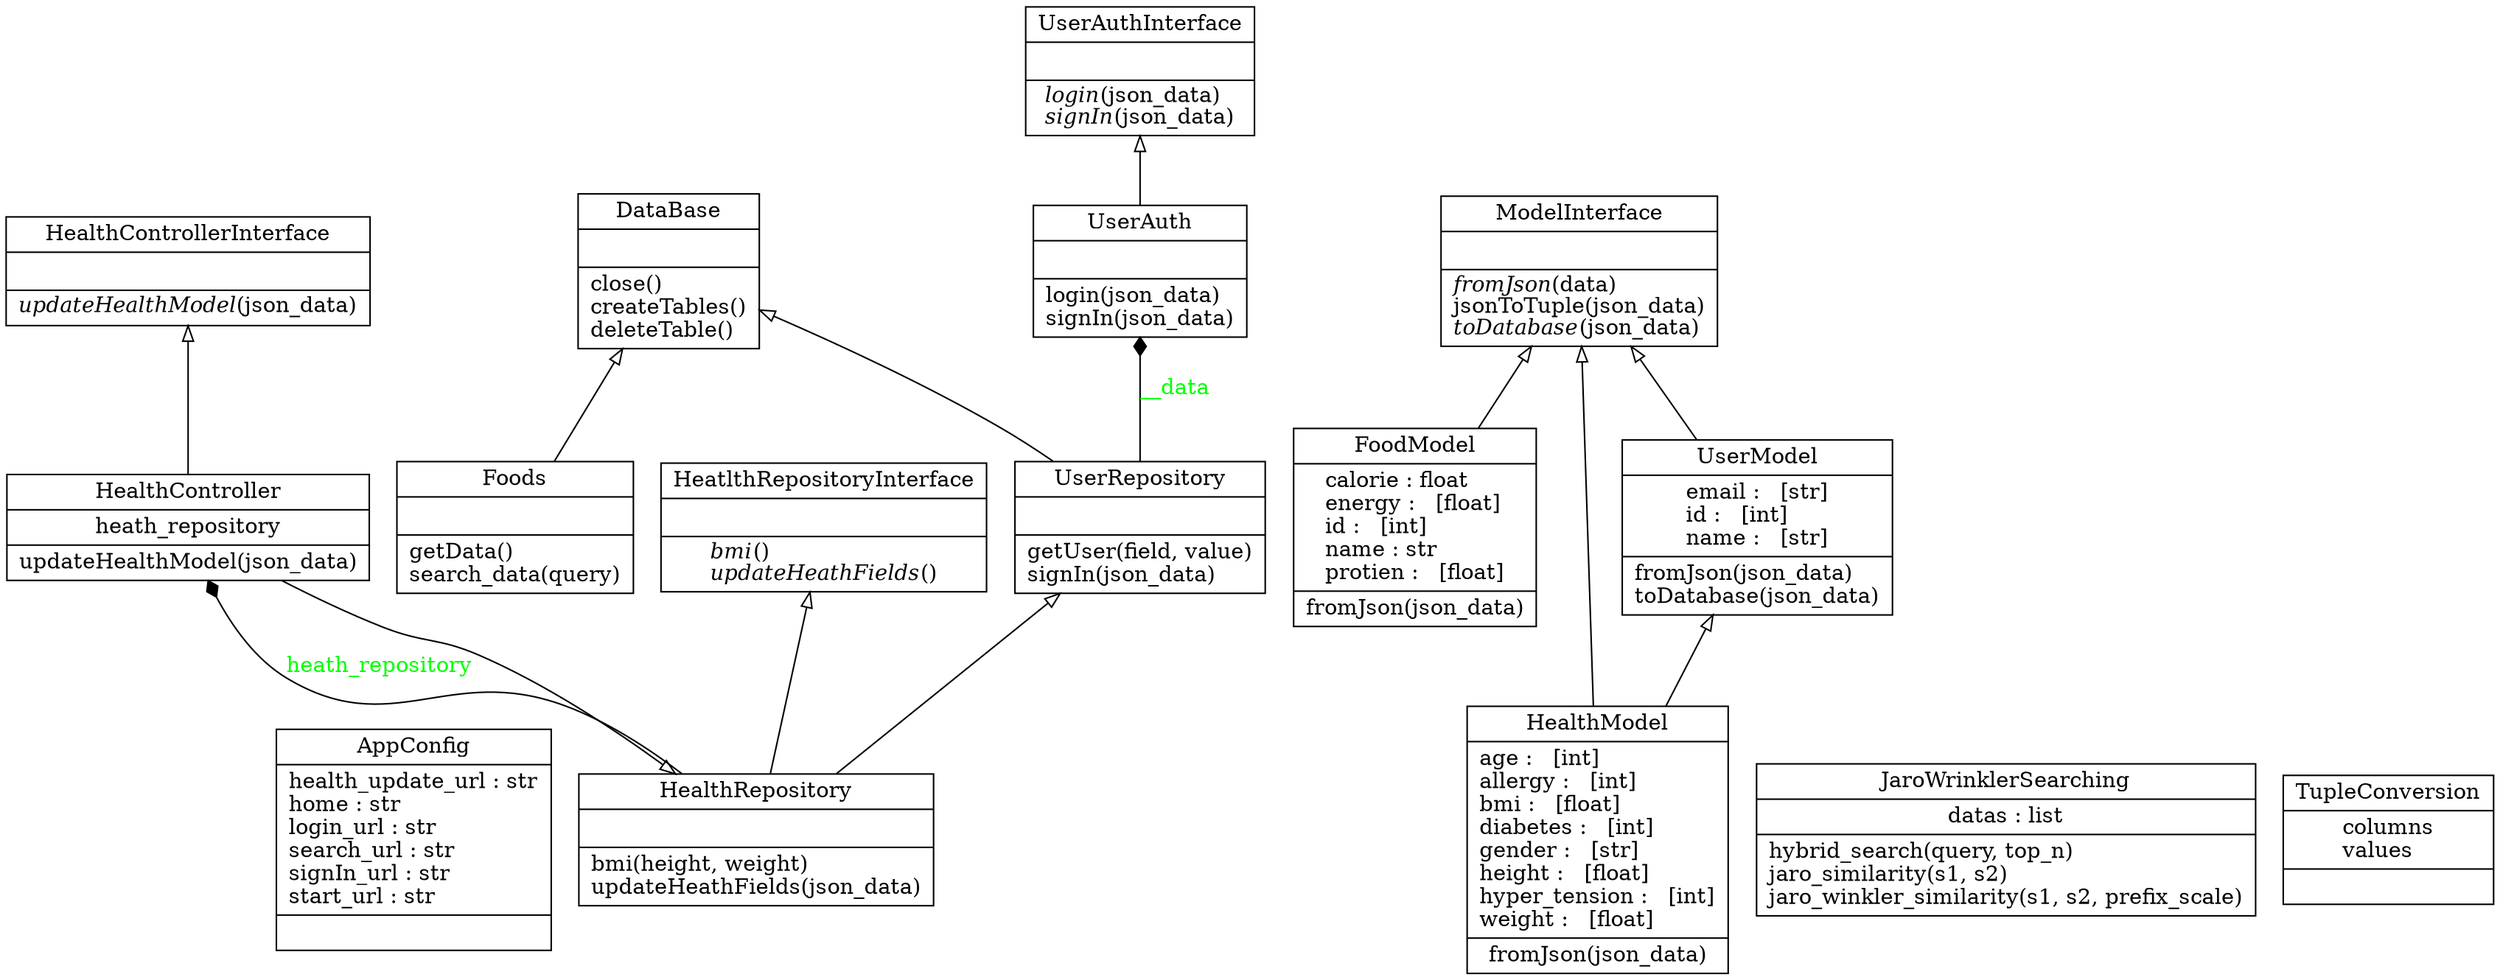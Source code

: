 digraph "classes_Nutrify" {
rankdir=BT
charset="utf-8"
"backend.view.config.AppConfig" [color="black", fontcolor="black", label=<{AppConfig|health_update_url : str<br ALIGN="LEFT"/>home : str<br ALIGN="LEFT"/>login_url : str<br ALIGN="LEFT"/>search_url : str<br ALIGN="LEFT"/>signIn_url : str<br ALIGN="LEFT"/>start_url : str<br ALIGN="LEFT"/>|}>, shape="record", style="solid"];
"backend.data_layer.repository.db.DataBase" [color="black", fontcolor="black", label=<{DataBase|<br ALIGN="LEFT"/>|close()<br ALIGN="LEFT"/>createTables()<br ALIGN="LEFT"/>deleteTable()<br ALIGN="LEFT"/>}>, shape="record", style="solid"];
"backend.data_layer.Models.food_model.FoodModel" [color="black", fontcolor="black", label=<{FoodModel|calorie : float<br ALIGN="LEFT"/>energy :   [float]<br ALIGN="LEFT"/>id :   [int]<br ALIGN="LEFT"/>name : str<br ALIGN="LEFT"/>protien :   [float]<br ALIGN="LEFT"/>|fromJson(json_data)<br ALIGN="LEFT"/>}>, shape="record", style="solid"];
"backend.data_layer.repository.food_repository.Foods" [color="black", fontcolor="black", label=<{Foods|<br ALIGN="LEFT"/>|getData()<br ALIGN="LEFT"/>search_data(query)<br ALIGN="LEFT"/>}>, shape="record", style="solid"];
"backend.controller.health_controller.HealthController" [color="black", fontcolor="black", label=<{HealthController|heath_repository<br ALIGN="LEFT"/>|updateHealthModel(json_data)<br ALIGN="LEFT"/>}>, shape="record", style="solid"];
"backend.controller.health_controller.HealthControllerInterface" [color="black", fontcolor="black", label=<{HealthControllerInterface|<br ALIGN="LEFT"/>|<I>updateHealthModel</I>(json_data)<br ALIGN="LEFT"/>}>, shape="record", style="solid"];
"backend.data_layer.Models.health_model.HealthModel" [color="black", fontcolor="black", label=<{HealthModel|age :   [int]<br ALIGN="LEFT"/>allergy :   [int]<br ALIGN="LEFT"/>bmi :   [float]<br ALIGN="LEFT"/>diabetes :   [int]<br ALIGN="LEFT"/>gender :   [str]<br ALIGN="LEFT"/>height :   [float]<br ALIGN="LEFT"/>hyper_tension :   [int]<br ALIGN="LEFT"/>weight :   [float]<br ALIGN="LEFT"/>|fromJson(json_data)<br ALIGN="LEFT"/>}>, shape="record", style="solid"];
"backend.data_layer.repository.health_repository.HealthRepository" [color="black", fontcolor="black", label=<{HealthRepository|<br ALIGN="LEFT"/>|bmi(height, weight)<br ALIGN="LEFT"/>updateHeathFields(json_data)<br ALIGN="LEFT"/>}>, shape="record", style="solid"];
"backend.data_layer.repository.health_repository.HeatlthRepositoryInterface" [color="black", fontcolor="black", label=<{HeatlthRepositoryInterface|<br ALIGN="LEFT"/>|<I>bmi</I>()<br ALIGN="LEFT"/><I>updateHeathFields</I>()<br ALIGN="LEFT"/>}>, shape="record", style="solid"];
"backend.data_layer.repository.jaro.JaroWrinklerSearching" [color="black", fontcolor="black", label=<{JaroWrinklerSearching|datas : list<br ALIGN="LEFT"/>|hybrid_search(query, top_n)<br ALIGN="LEFT"/>jaro_similarity(s1, s2)<br ALIGN="LEFT"/>jaro_winkler_similarity(s1, s2, prefix_scale)<br ALIGN="LEFT"/>}>, shape="record", style="solid"];
"backend.data_layer.Models.model.ModelInterface" [color="black", fontcolor="black", label=<{ModelInterface|<br ALIGN="LEFT"/>|<I>fromJson</I>(data)<br ALIGN="LEFT"/>jsonToTuple(json_data)<br ALIGN="LEFT"/><I>toDatabase</I>(json_data)<br ALIGN="LEFT"/>}>, shape="record", style="solid"];
"backend.data_layer.Models.model.TupleConversion" [color="black", fontcolor="black", label=<{TupleConversion|columns<br ALIGN="LEFT"/>values<br ALIGN="LEFT"/>|}>, shape="record", style="solid"];
"backend.controller.user_auth.UserAuth" [color="black", fontcolor="black", label=<{UserAuth|<br ALIGN="LEFT"/>|login(json_data)<br ALIGN="LEFT"/>signIn(json_data)<br ALIGN="LEFT"/>}>, shape="record", style="solid"];
"backend.controller.user_auth.UserAuthInterface" [color="black", fontcolor="black", label=<{UserAuthInterface|<br ALIGN="LEFT"/>|<I>login</I>(json_data)<br ALIGN="LEFT"/><I>signIn</I>(json_data)<br ALIGN="LEFT"/>}>, shape="record", style="solid"];
"backend.data_layer.Models.user_model.UserModel" [color="black", fontcolor="black", label=<{UserModel|email :   [str]<br ALIGN="LEFT"/>id :   [int]<br ALIGN="LEFT"/>name :   [str]<br ALIGN="LEFT"/>|fromJson(json_data)<br ALIGN="LEFT"/>toDatabase(json_data)<br ALIGN="LEFT"/>}>, shape="record", style="solid"];
"backend.data_layer.repository.user_repository.UserRepository" [color="black", fontcolor="black", label=<{UserRepository|<br ALIGN="LEFT"/>|getUser(field, value)<br ALIGN="LEFT"/>signIn(json_data)<br ALIGN="LEFT"/>}>, shape="record", style="solid"];
"backend.controller.health_controller.HealthController" -> "backend.controller.health_controller.HealthControllerInterface" [arrowhead="empty", arrowtail="none"];
"backend.controller.health_controller.HealthController" -> "backend.data_layer.repository.health_repository.HealthRepository" [arrowhead="empty", arrowtail="none"];
"backend.controller.user_auth.UserAuth" -> "backend.controller.user_auth.UserAuthInterface" [arrowhead="empty", arrowtail="none"];
"backend.data_layer.Models.food_model.FoodModel" -> "backend.data_layer.Models.model.ModelInterface" [arrowhead="empty", arrowtail="none"];
"backend.data_layer.Models.health_model.HealthModel" -> "backend.data_layer.Models.model.ModelInterface" [arrowhead="empty", arrowtail="none"];
"backend.data_layer.Models.health_model.HealthModel" -> "backend.data_layer.Models.user_model.UserModel" [arrowhead="empty", arrowtail="none"];
"backend.data_layer.Models.user_model.UserModel" -> "backend.data_layer.Models.model.ModelInterface" [arrowhead="empty", arrowtail="none"];
"backend.data_layer.repository.food_repository.Foods" -> "backend.data_layer.repository.db.DataBase" [arrowhead="empty", arrowtail="none"];
"backend.data_layer.repository.health_repository.HealthRepository" -> "backend.data_layer.repository.health_repository.HeatlthRepositoryInterface" [arrowhead="empty", arrowtail="none"];
"backend.data_layer.repository.health_repository.HealthRepository" -> "backend.data_layer.repository.user_repository.UserRepository" [arrowhead="empty", arrowtail="none"];
"backend.data_layer.repository.user_repository.UserRepository" -> "backend.data_layer.repository.db.DataBase" [arrowhead="empty", arrowtail="none"];
"backend.data_layer.repository.health_repository.HealthRepository" -> "backend.controller.health_controller.HealthController" [arrowhead="diamond", arrowtail="none", fontcolor="green", label="heath_repository", style="solid"];
"backend.data_layer.repository.user_repository.UserRepository" -> "backend.controller.user_auth.UserAuth" [arrowhead="diamond", arrowtail="none", fontcolor="green", label="__data", style="solid"];
}
